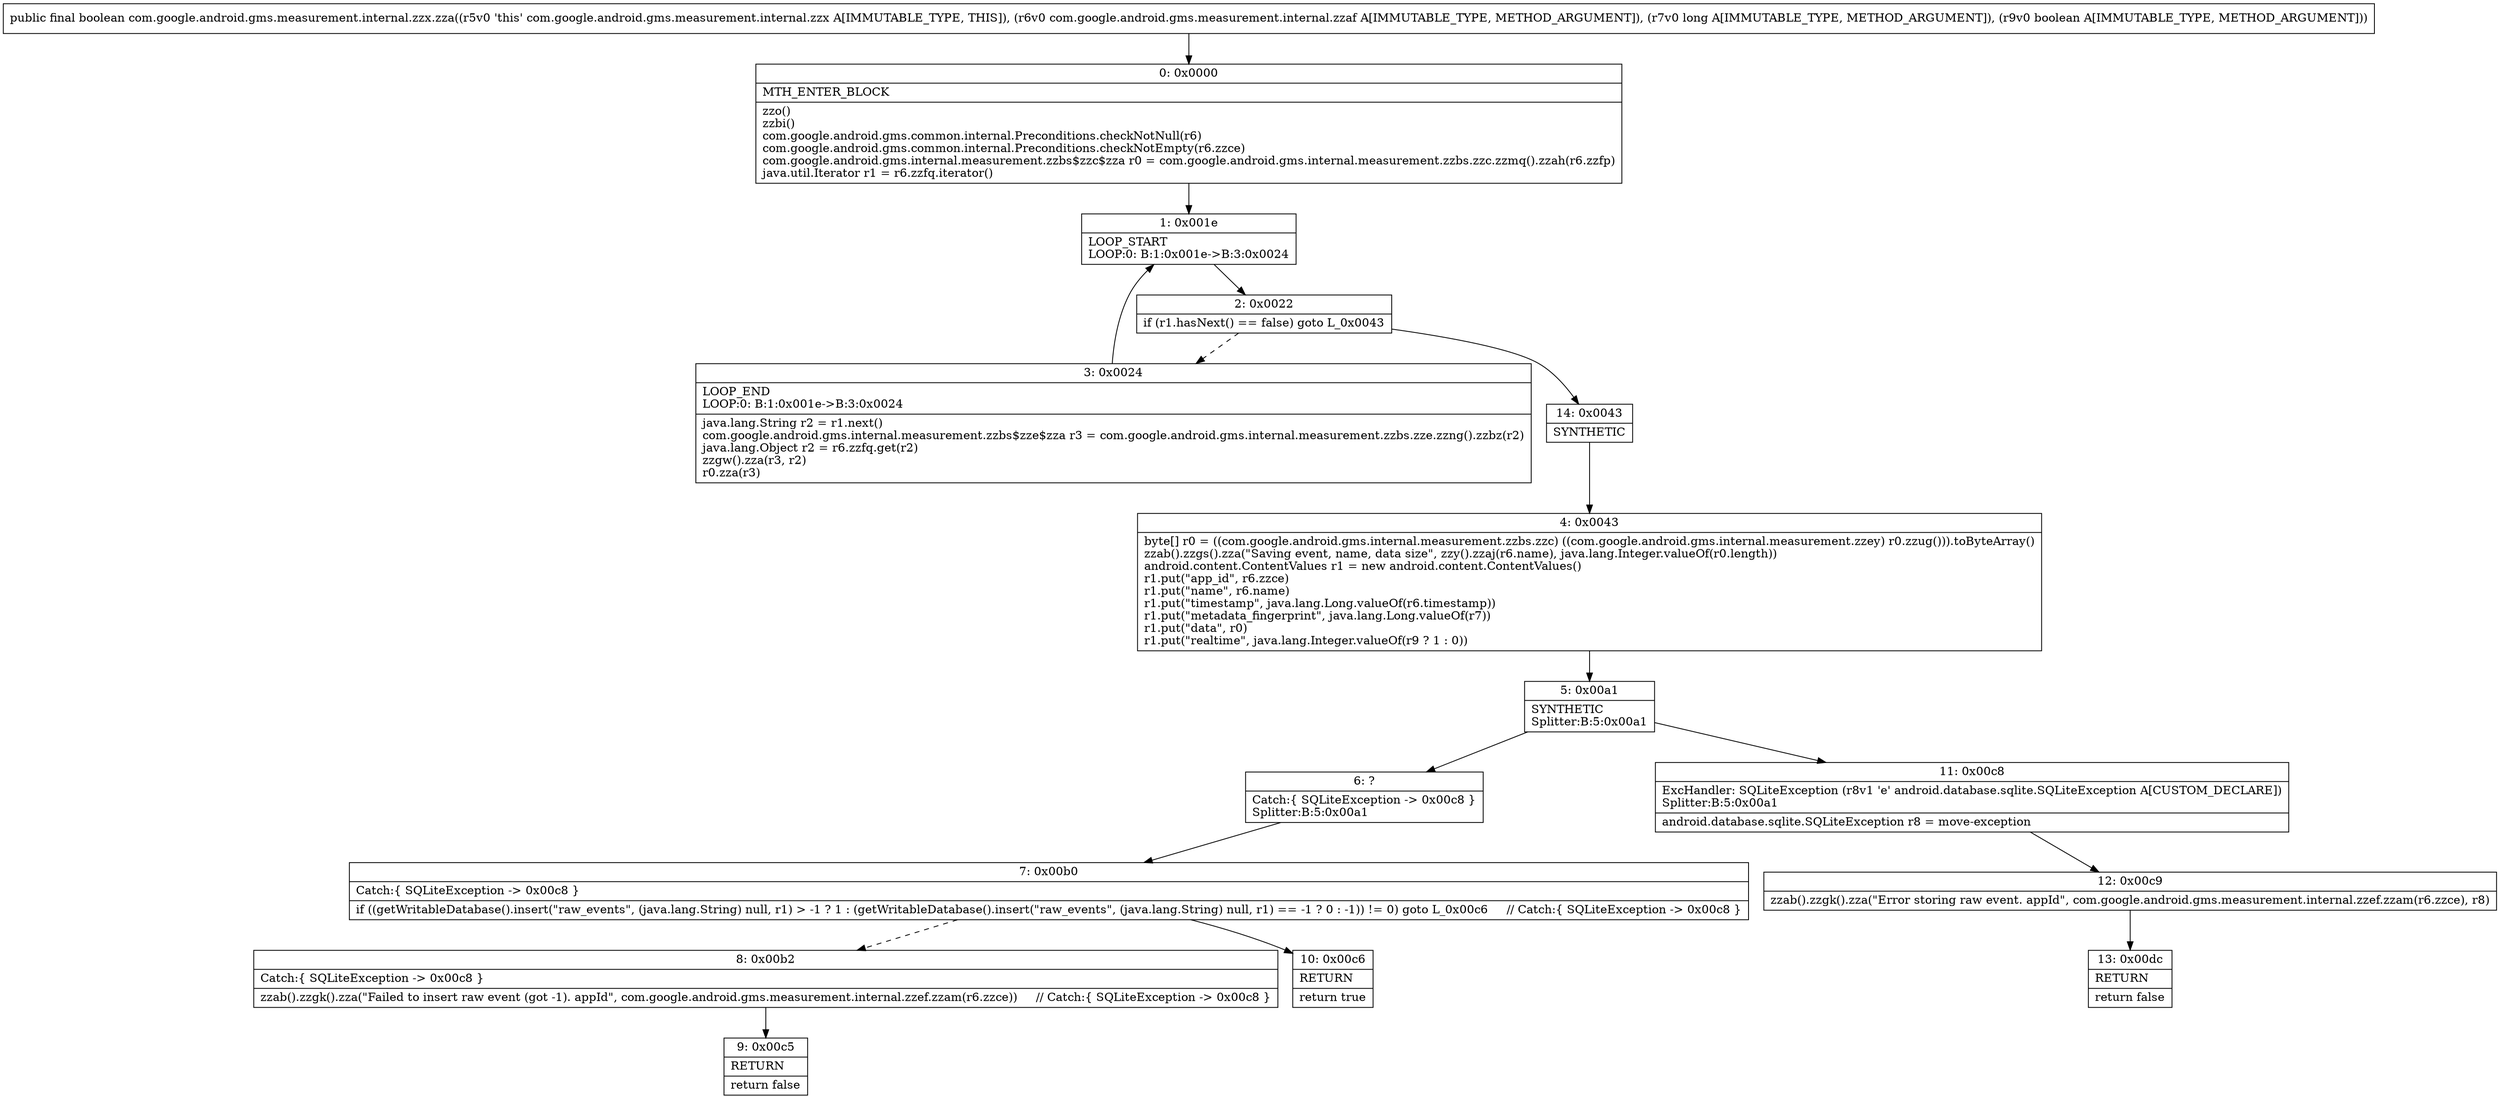 digraph "CFG forcom.google.android.gms.measurement.internal.zzx.zza(Lcom\/google\/android\/gms\/measurement\/internal\/zzaf;JZ)Z" {
Node_0 [shape=record,label="{0\:\ 0x0000|MTH_ENTER_BLOCK\l|zzo()\lzzbi()\lcom.google.android.gms.common.internal.Preconditions.checkNotNull(r6)\lcom.google.android.gms.common.internal.Preconditions.checkNotEmpty(r6.zzce)\lcom.google.android.gms.internal.measurement.zzbs$zzc$zza r0 = com.google.android.gms.internal.measurement.zzbs.zzc.zzmq().zzah(r6.zzfp)\ljava.util.Iterator r1 = r6.zzfq.iterator()\l}"];
Node_1 [shape=record,label="{1\:\ 0x001e|LOOP_START\lLOOP:0: B:1:0x001e\-\>B:3:0x0024\l}"];
Node_2 [shape=record,label="{2\:\ 0x0022|if (r1.hasNext() == false) goto L_0x0043\l}"];
Node_3 [shape=record,label="{3\:\ 0x0024|LOOP_END\lLOOP:0: B:1:0x001e\-\>B:3:0x0024\l|java.lang.String r2 = r1.next()\lcom.google.android.gms.internal.measurement.zzbs$zze$zza r3 = com.google.android.gms.internal.measurement.zzbs.zze.zzng().zzbz(r2)\ljava.lang.Object r2 = r6.zzfq.get(r2)\lzzgw().zza(r3, r2)\lr0.zza(r3)\l}"];
Node_4 [shape=record,label="{4\:\ 0x0043|byte[] r0 = ((com.google.android.gms.internal.measurement.zzbs.zzc) ((com.google.android.gms.internal.measurement.zzey) r0.zzug())).toByteArray()\lzzab().zzgs().zza(\"Saving event, name, data size\", zzy().zzaj(r6.name), java.lang.Integer.valueOf(r0.length))\landroid.content.ContentValues r1 = new android.content.ContentValues()\lr1.put(\"app_id\", r6.zzce)\lr1.put(\"name\", r6.name)\lr1.put(\"timestamp\", java.lang.Long.valueOf(r6.timestamp))\lr1.put(\"metadata_fingerprint\", java.lang.Long.valueOf(r7))\lr1.put(\"data\", r0)\lr1.put(\"realtime\", java.lang.Integer.valueOf(r9 ? 1 : 0))\l}"];
Node_5 [shape=record,label="{5\:\ 0x00a1|SYNTHETIC\lSplitter:B:5:0x00a1\l}"];
Node_6 [shape=record,label="{6\:\ ?|Catch:\{ SQLiteException \-\> 0x00c8 \}\lSplitter:B:5:0x00a1\l}"];
Node_7 [shape=record,label="{7\:\ 0x00b0|Catch:\{ SQLiteException \-\> 0x00c8 \}\l|if ((getWritableDatabase().insert(\"raw_events\", (java.lang.String) null, r1) \> \-1 ? 1 : (getWritableDatabase().insert(\"raw_events\", (java.lang.String) null, r1) == \-1 ? 0 : \-1)) != 0) goto L_0x00c6     \/\/ Catch:\{ SQLiteException \-\> 0x00c8 \}\l}"];
Node_8 [shape=record,label="{8\:\ 0x00b2|Catch:\{ SQLiteException \-\> 0x00c8 \}\l|zzab().zzgk().zza(\"Failed to insert raw event (got \-1). appId\", com.google.android.gms.measurement.internal.zzef.zzam(r6.zzce))     \/\/ Catch:\{ SQLiteException \-\> 0x00c8 \}\l}"];
Node_9 [shape=record,label="{9\:\ 0x00c5|RETURN\l|return false\l}"];
Node_10 [shape=record,label="{10\:\ 0x00c6|RETURN\l|return true\l}"];
Node_11 [shape=record,label="{11\:\ 0x00c8|ExcHandler: SQLiteException (r8v1 'e' android.database.sqlite.SQLiteException A[CUSTOM_DECLARE])\lSplitter:B:5:0x00a1\l|android.database.sqlite.SQLiteException r8 = move\-exception\l}"];
Node_12 [shape=record,label="{12\:\ 0x00c9|zzab().zzgk().zza(\"Error storing raw event. appId\", com.google.android.gms.measurement.internal.zzef.zzam(r6.zzce), r8)\l}"];
Node_13 [shape=record,label="{13\:\ 0x00dc|RETURN\l|return false\l}"];
Node_14 [shape=record,label="{14\:\ 0x0043|SYNTHETIC\l}"];
MethodNode[shape=record,label="{public final boolean com.google.android.gms.measurement.internal.zzx.zza((r5v0 'this' com.google.android.gms.measurement.internal.zzx A[IMMUTABLE_TYPE, THIS]), (r6v0 com.google.android.gms.measurement.internal.zzaf A[IMMUTABLE_TYPE, METHOD_ARGUMENT]), (r7v0 long A[IMMUTABLE_TYPE, METHOD_ARGUMENT]), (r9v0 boolean A[IMMUTABLE_TYPE, METHOD_ARGUMENT])) }"];
MethodNode -> Node_0;
Node_0 -> Node_1;
Node_1 -> Node_2;
Node_2 -> Node_3[style=dashed];
Node_2 -> Node_14;
Node_3 -> Node_1;
Node_4 -> Node_5;
Node_5 -> Node_6;
Node_5 -> Node_11;
Node_6 -> Node_7;
Node_7 -> Node_8[style=dashed];
Node_7 -> Node_10;
Node_8 -> Node_9;
Node_11 -> Node_12;
Node_12 -> Node_13;
Node_14 -> Node_4;
}

